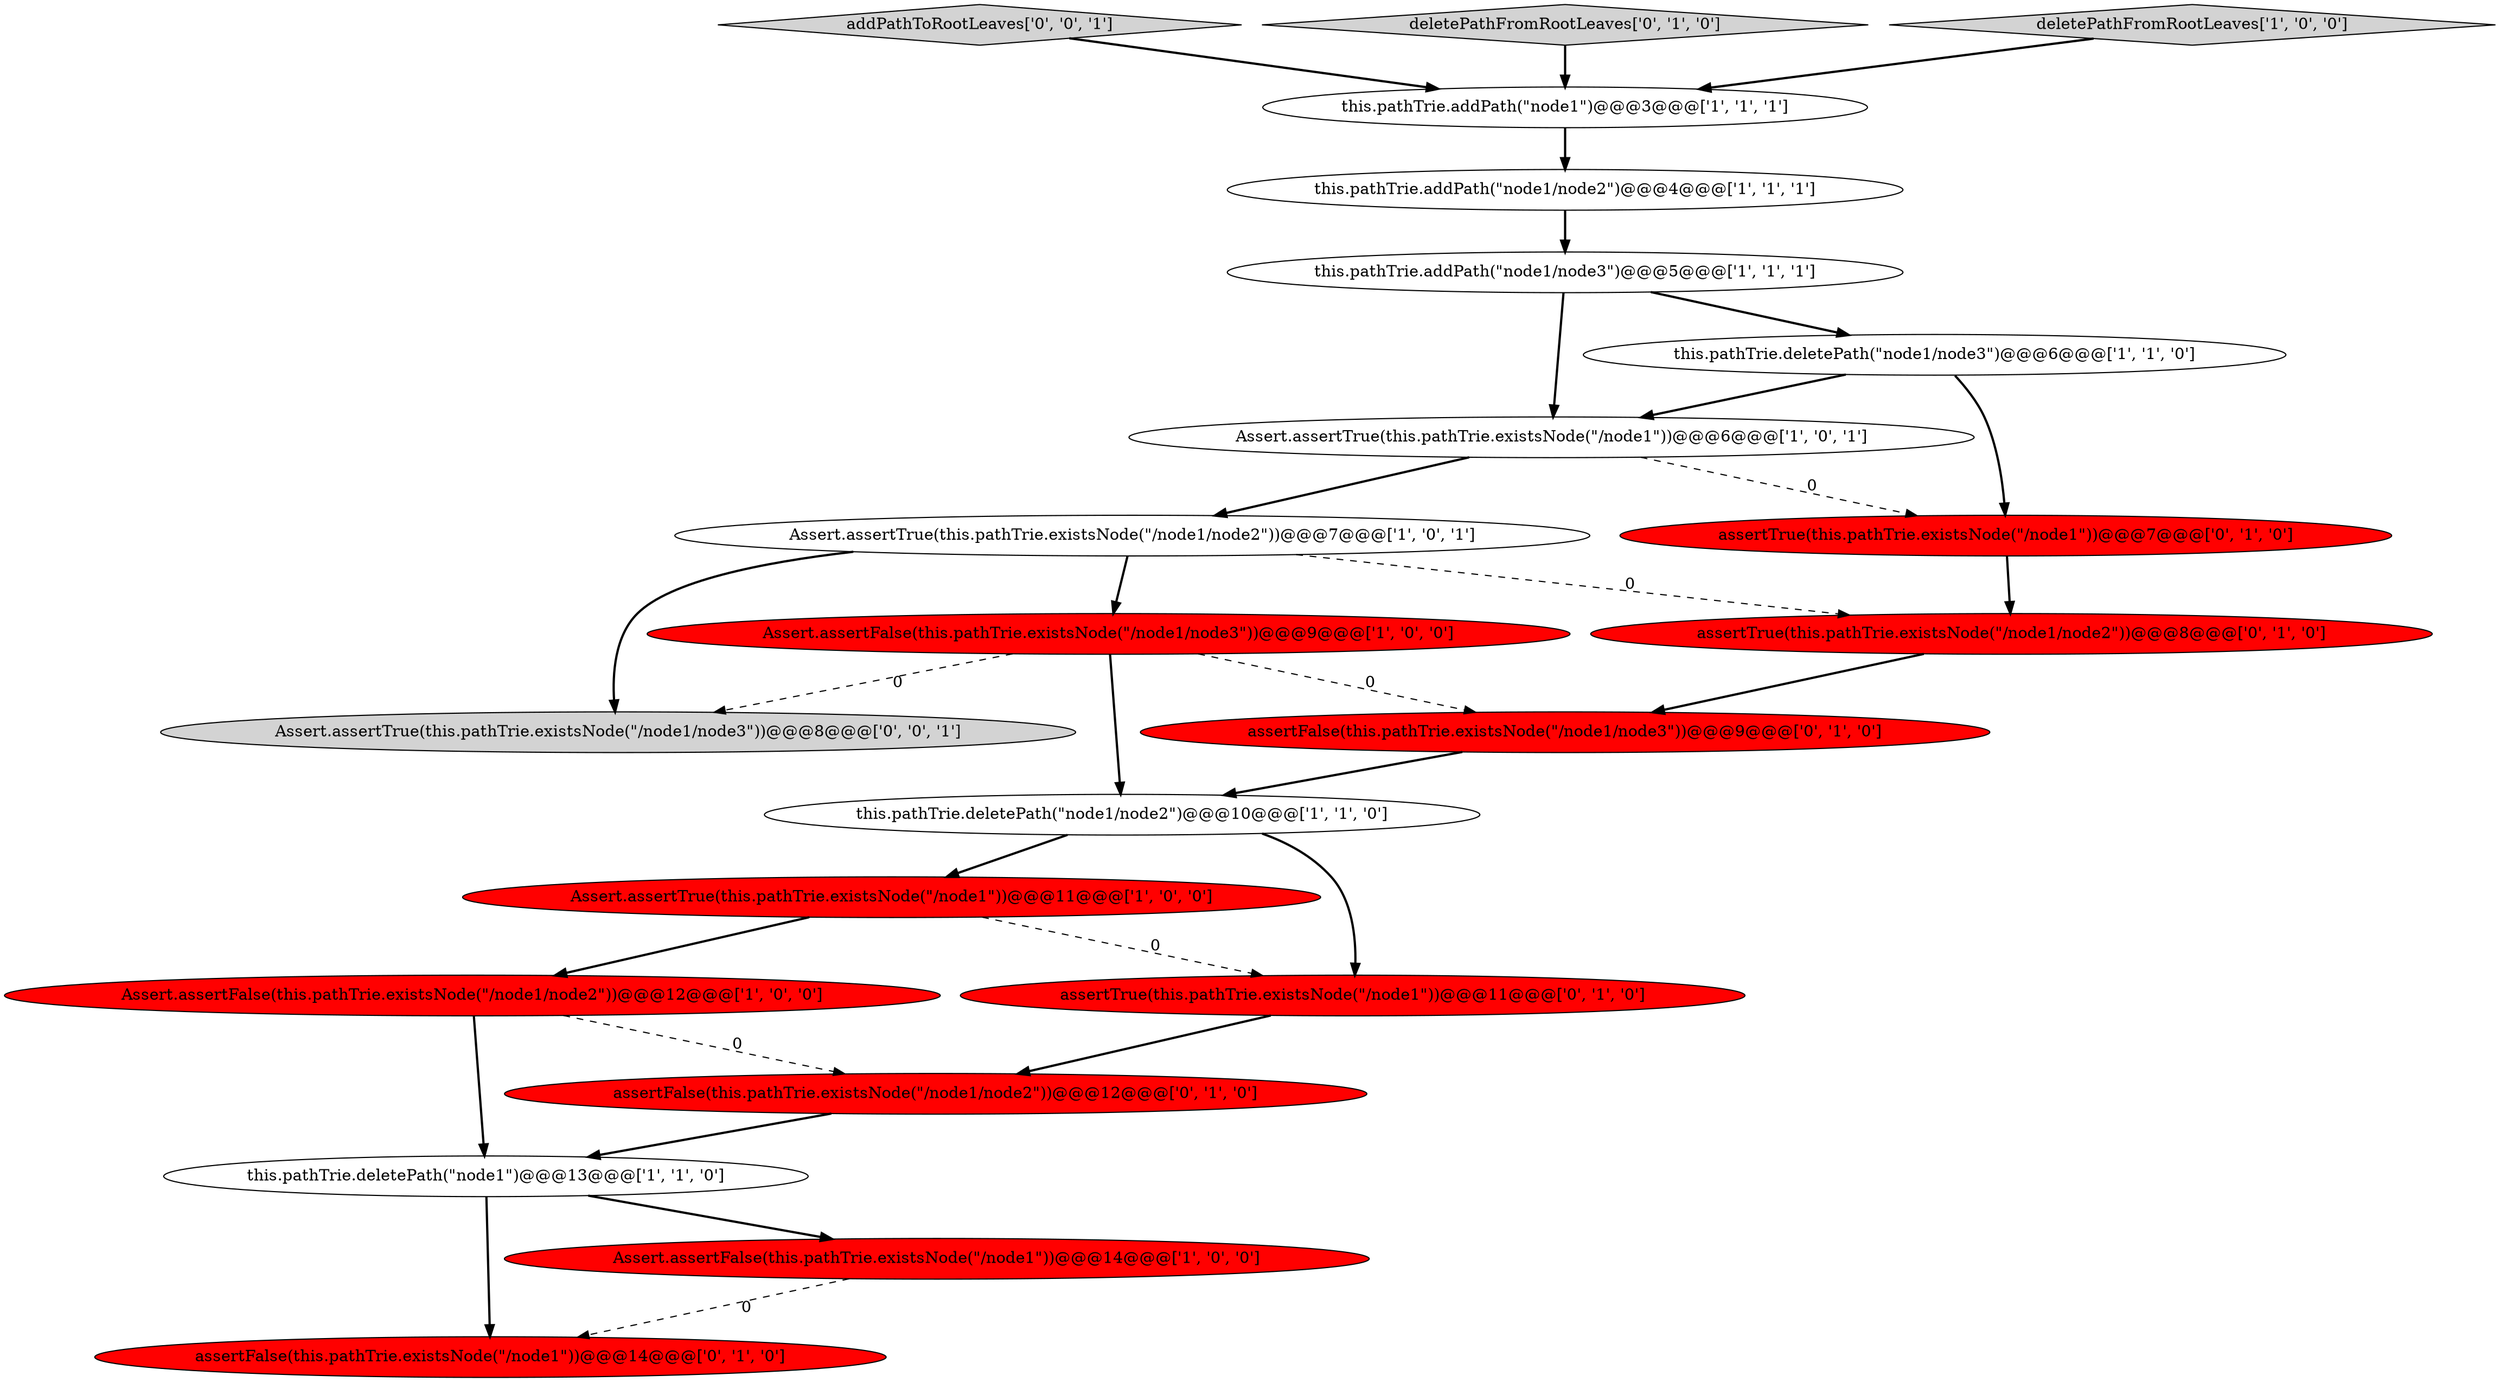 digraph {
9 [style = filled, label = "Assert.assertTrue(this.pathTrie.existsNode(\"/node1\"))@@@6@@@['1', '0', '1']", fillcolor = white, shape = ellipse image = "AAA0AAABBB1BBB"];
12 [style = filled, label = "Assert.assertTrue(this.pathTrie.existsNode(\"/node1\"))@@@11@@@['1', '0', '0']", fillcolor = red, shape = ellipse image = "AAA1AAABBB1BBB"];
2 [style = filled, label = "this.pathTrie.addPath(\"node1\")@@@3@@@['1', '1', '1']", fillcolor = white, shape = ellipse image = "AAA0AAABBB1BBB"];
5 [style = filled, label = "this.pathTrie.deletePath(\"node1/node3\")@@@6@@@['1', '1', '0']", fillcolor = white, shape = ellipse image = "AAA0AAABBB1BBB"];
15 [style = filled, label = "assertFalse(this.pathTrie.existsNode(\"/node1/node2\"))@@@12@@@['0', '1', '0']", fillcolor = red, shape = ellipse image = "AAA1AAABBB2BBB"];
14 [style = filled, label = "assertTrue(this.pathTrie.existsNode(\"/node1/node2\"))@@@8@@@['0', '1', '0']", fillcolor = red, shape = ellipse image = "AAA1AAABBB2BBB"];
20 [style = filled, label = "addPathToRootLeaves['0', '0', '1']", fillcolor = lightgray, shape = diamond image = "AAA0AAABBB3BBB"];
16 [style = filled, label = "assertFalse(this.pathTrie.existsNode(\"/node1\"))@@@14@@@['0', '1', '0']", fillcolor = red, shape = ellipse image = "AAA1AAABBB2BBB"];
21 [style = filled, label = "Assert.assertTrue(this.pathTrie.existsNode(\"/node1/node3\"))@@@8@@@['0', '0', '1']", fillcolor = lightgray, shape = ellipse image = "AAA0AAABBB3BBB"];
7 [style = filled, label = "Assert.assertTrue(this.pathTrie.existsNode(\"/node1/node2\"))@@@7@@@['1', '0', '1']", fillcolor = white, shape = ellipse image = "AAA0AAABBB1BBB"];
8 [style = filled, label = "Assert.assertFalse(this.pathTrie.existsNode(\"/node1/node2\"))@@@12@@@['1', '0', '0']", fillcolor = red, shape = ellipse image = "AAA1AAABBB1BBB"];
1 [style = filled, label = "Assert.assertFalse(this.pathTrie.existsNode(\"/node1\"))@@@14@@@['1', '0', '0']", fillcolor = red, shape = ellipse image = "AAA1AAABBB1BBB"];
0 [style = filled, label = "Assert.assertFalse(this.pathTrie.existsNode(\"/node1/node3\"))@@@9@@@['1', '0', '0']", fillcolor = red, shape = ellipse image = "AAA1AAABBB1BBB"];
4 [style = filled, label = "this.pathTrie.deletePath(\"node1/node2\")@@@10@@@['1', '1', '0']", fillcolor = white, shape = ellipse image = "AAA0AAABBB1BBB"];
18 [style = filled, label = "deletePathFromRootLeaves['0', '1', '0']", fillcolor = lightgray, shape = diamond image = "AAA0AAABBB2BBB"];
17 [style = filled, label = "assertFalse(this.pathTrie.existsNode(\"/node1/node3\"))@@@9@@@['0', '1', '0']", fillcolor = red, shape = ellipse image = "AAA1AAABBB2BBB"];
10 [style = filled, label = "this.pathTrie.addPath(\"node1/node3\")@@@5@@@['1', '1', '1']", fillcolor = white, shape = ellipse image = "AAA0AAABBB1BBB"];
3 [style = filled, label = "this.pathTrie.addPath(\"node1/node2\")@@@4@@@['1', '1', '1']", fillcolor = white, shape = ellipse image = "AAA0AAABBB1BBB"];
11 [style = filled, label = "deletePathFromRootLeaves['1', '0', '0']", fillcolor = lightgray, shape = diamond image = "AAA0AAABBB1BBB"];
6 [style = filled, label = "this.pathTrie.deletePath(\"node1\")@@@13@@@['1', '1', '0']", fillcolor = white, shape = ellipse image = "AAA0AAABBB1BBB"];
19 [style = filled, label = "assertTrue(this.pathTrie.existsNode(\"/node1\"))@@@7@@@['0', '1', '0']", fillcolor = red, shape = ellipse image = "AAA1AAABBB2BBB"];
13 [style = filled, label = "assertTrue(this.pathTrie.existsNode(\"/node1\"))@@@11@@@['0', '1', '0']", fillcolor = red, shape = ellipse image = "AAA1AAABBB2BBB"];
5->9 [style = bold, label=""];
7->14 [style = dashed, label="0"];
2->3 [style = bold, label=""];
8->15 [style = dashed, label="0"];
4->13 [style = bold, label=""];
14->17 [style = bold, label=""];
7->0 [style = bold, label=""];
8->6 [style = bold, label=""];
15->6 [style = bold, label=""];
18->2 [style = bold, label=""];
9->7 [style = bold, label=""];
0->17 [style = dashed, label="0"];
11->2 [style = bold, label=""];
20->2 [style = bold, label=""];
9->19 [style = dashed, label="0"];
5->19 [style = bold, label=""];
3->10 [style = bold, label=""];
6->1 [style = bold, label=""];
10->5 [style = bold, label=""];
19->14 [style = bold, label=""];
0->4 [style = bold, label=""];
6->16 [style = bold, label=""];
12->8 [style = bold, label=""];
1->16 [style = dashed, label="0"];
0->21 [style = dashed, label="0"];
4->12 [style = bold, label=""];
7->21 [style = bold, label=""];
10->9 [style = bold, label=""];
13->15 [style = bold, label=""];
12->13 [style = dashed, label="0"];
17->4 [style = bold, label=""];
}
